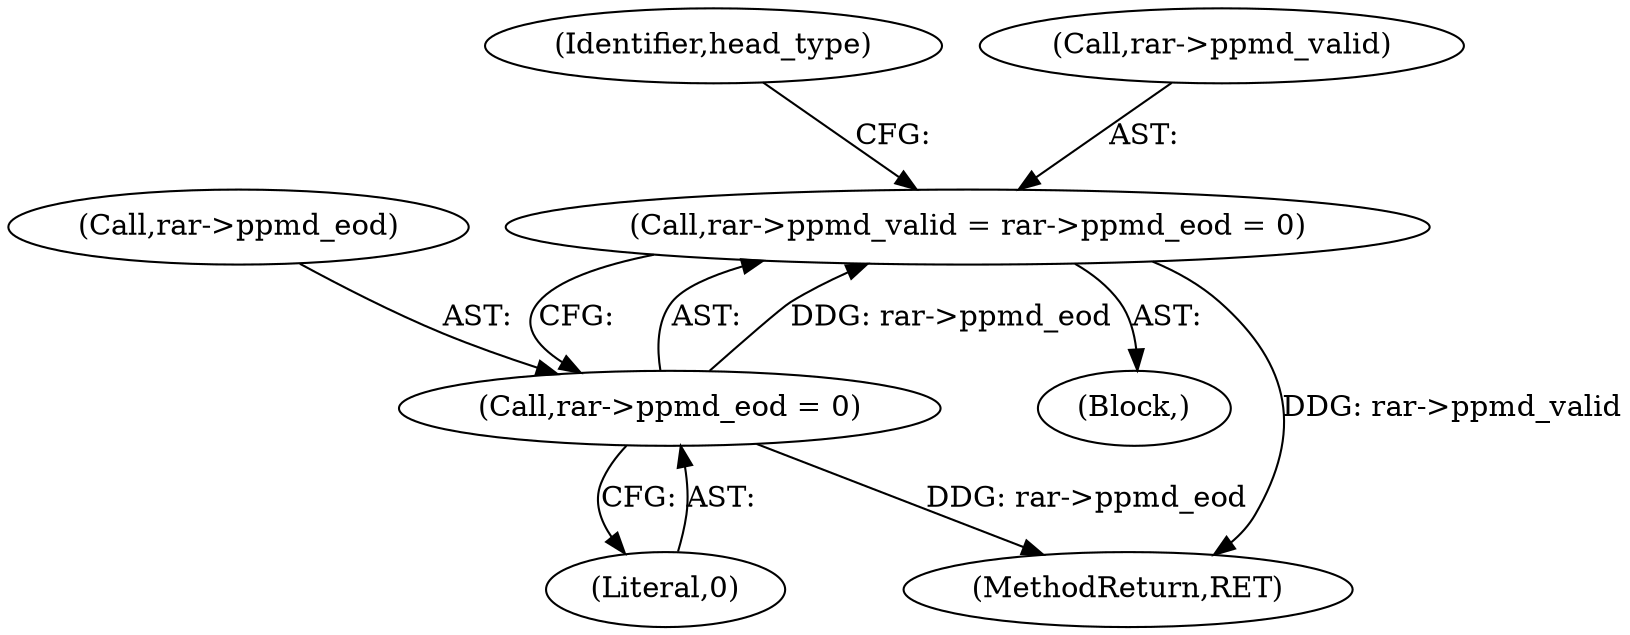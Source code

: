 digraph "0_libarchive_5562545b5562f6d12a4ef991fae158bf4ccf92b6@pointer" {
"1001611" [label="(Call,rar->ppmd_valid = rar->ppmd_eod = 0)"];
"1001615" [label="(Call,rar->ppmd_eod = 0)"];
"1001622" [label="(Identifier,head_type)"];
"1001616" [label="(Call,rar->ppmd_eod)"];
"1001615" [label="(Call,rar->ppmd_eod = 0)"];
"1000120" [label="(Block,)"];
"1001611" [label="(Call,rar->ppmd_valid = rar->ppmd_eod = 0)"];
"1001619" [label="(Literal,0)"];
"1001741" [label="(MethodReturn,RET)"];
"1001612" [label="(Call,rar->ppmd_valid)"];
"1001611" -> "1000120"  [label="AST: "];
"1001611" -> "1001615"  [label="CFG: "];
"1001612" -> "1001611"  [label="AST: "];
"1001615" -> "1001611"  [label="AST: "];
"1001622" -> "1001611"  [label="CFG: "];
"1001611" -> "1001741"  [label="DDG: rar->ppmd_valid"];
"1001615" -> "1001611"  [label="DDG: rar->ppmd_eod"];
"1001615" -> "1001619"  [label="CFG: "];
"1001616" -> "1001615"  [label="AST: "];
"1001619" -> "1001615"  [label="AST: "];
"1001615" -> "1001741"  [label="DDG: rar->ppmd_eod"];
}
